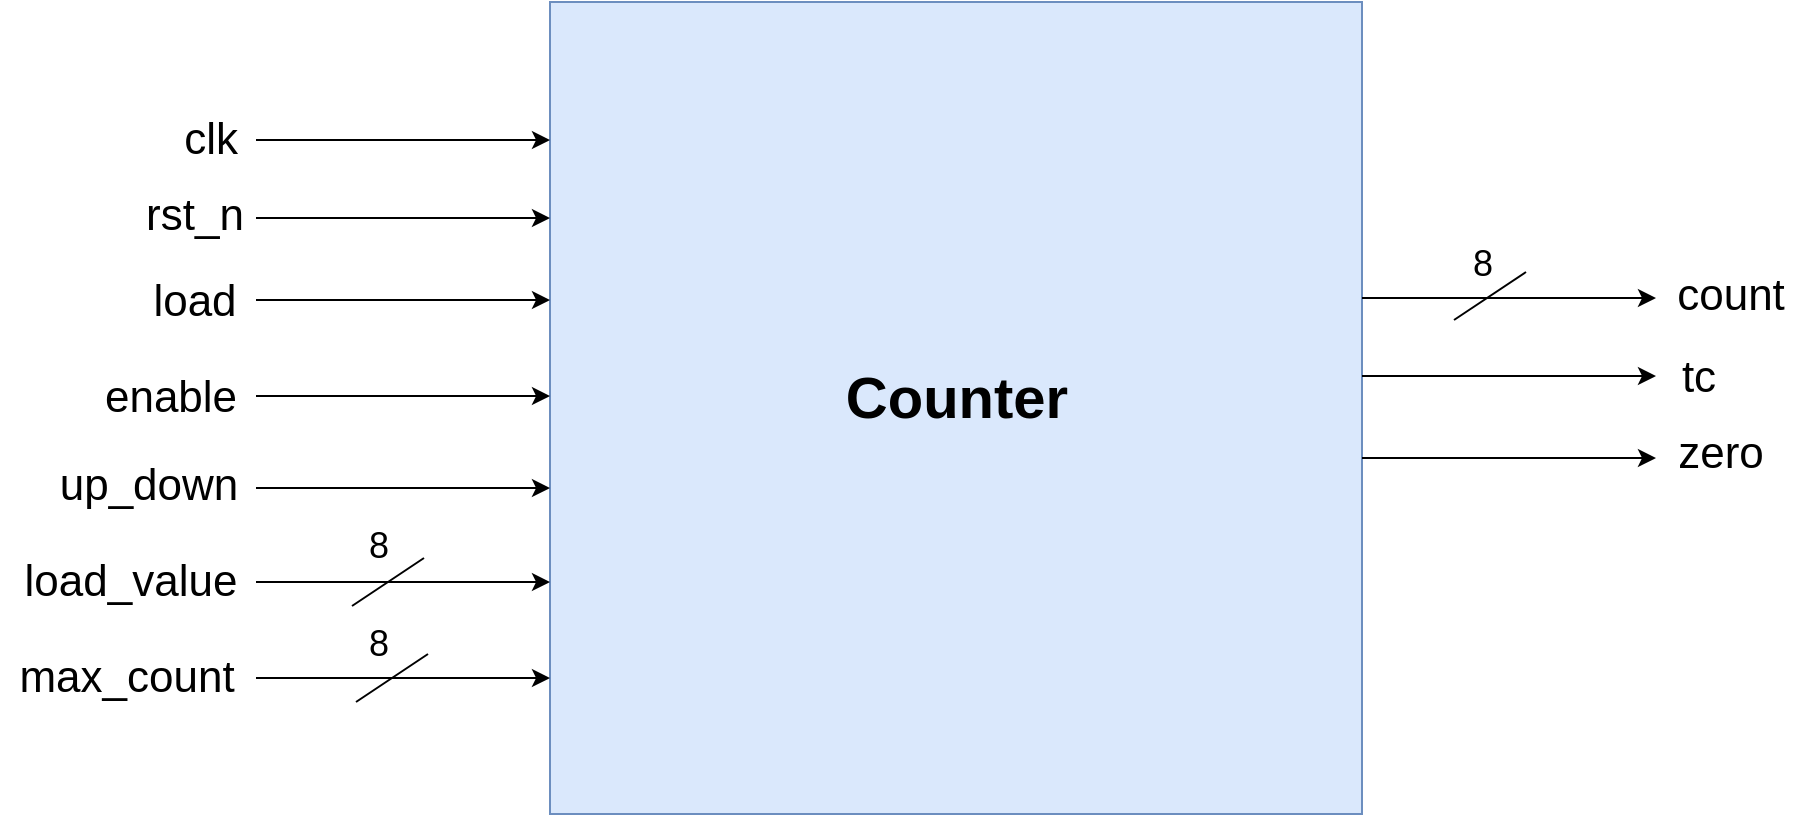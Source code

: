 <mxfile version="26.0.15">
  <diagram name="Page-1" id="fVsUIm3xVm8AyIloQShT">
    <mxGraphModel dx="1985" dy="1398" grid="0" gridSize="10" guides="1" tooltips="1" connect="1" arrows="1" fold="1" page="1" pageScale="1" pageWidth="1700" pageHeight="1100" math="0" shadow="0">
      <root>
        <mxCell id="0" />
        <mxCell id="1" parent="0" />
        <mxCell id="NS8aVvItUbPbWL6hn50g-1" value="" style="whiteSpace=wrap;html=1;aspect=fixed;fillColor=#dae8fc;strokeColor=#6c8ebf;" vertex="1" parent="1">
          <mxGeometry x="700" y="324" width="406" height="406" as="geometry" />
        </mxCell>
        <mxCell id="NS8aVvItUbPbWL6hn50g-2" value="" style="endArrow=classic;html=1;rounded=0;" edge="1" parent="1">
          <mxGeometry width="50" height="50" relative="1" as="geometry">
            <mxPoint x="553" y="393" as="sourcePoint" />
            <mxPoint x="700" y="393" as="targetPoint" />
          </mxGeometry>
        </mxCell>
        <mxCell id="NS8aVvItUbPbWL6hn50g-3" value="" style="endArrow=classic;html=1;rounded=0;" edge="1" parent="1">
          <mxGeometry width="50" height="50" relative="1" as="geometry">
            <mxPoint x="553" y="432" as="sourcePoint" />
            <mxPoint x="700" y="432" as="targetPoint" />
          </mxGeometry>
        </mxCell>
        <mxCell id="NS8aVvItUbPbWL6hn50g-4" value="" style="endArrow=classic;html=1;rounded=0;" edge="1" parent="1">
          <mxGeometry width="50" height="50" relative="1" as="geometry">
            <mxPoint x="553" y="473" as="sourcePoint" />
            <mxPoint x="700" y="473" as="targetPoint" />
          </mxGeometry>
        </mxCell>
        <mxCell id="NS8aVvItUbPbWL6hn50g-5" value="" style="endArrow=classic;html=1;rounded=0;" edge="1" parent="1">
          <mxGeometry width="50" height="50" relative="1" as="geometry">
            <mxPoint x="553" y="521" as="sourcePoint" />
            <mxPoint x="700" y="521" as="targetPoint" />
          </mxGeometry>
        </mxCell>
        <mxCell id="NS8aVvItUbPbWL6hn50g-6" value="" style="endArrow=classic;html=1;rounded=0;" edge="1" parent="1">
          <mxGeometry width="50" height="50" relative="1" as="geometry">
            <mxPoint x="553" y="567" as="sourcePoint" />
            <mxPoint x="700" y="567" as="targetPoint" />
          </mxGeometry>
        </mxCell>
        <mxCell id="NS8aVvItUbPbWL6hn50g-7" value="" style="endArrow=classic;html=1;rounded=0;" edge="1" parent="1">
          <mxGeometry width="50" height="50" relative="1" as="geometry">
            <mxPoint x="553" y="614" as="sourcePoint" />
            <mxPoint x="700" y="614" as="targetPoint" />
          </mxGeometry>
        </mxCell>
        <mxCell id="NS8aVvItUbPbWL6hn50g-8" value="" style="endArrow=classic;html=1;rounded=0;" edge="1" parent="1">
          <mxGeometry width="50" height="50" relative="1" as="geometry">
            <mxPoint x="553" y="662" as="sourcePoint" />
            <mxPoint x="700" y="662" as="targetPoint" />
          </mxGeometry>
        </mxCell>
        <mxCell id="NS8aVvItUbPbWL6hn50g-9" value="" style="endArrow=classic;html=1;rounded=0;" edge="1" parent="1">
          <mxGeometry width="50" height="50" relative="1" as="geometry">
            <mxPoint x="1106" y="472" as="sourcePoint" />
            <mxPoint x="1253" y="472" as="targetPoint" />
          </mxGeometry>
        </mxCell>
        <mxCell id="NS8aVvItUbPbWL6hn50g-10" value="" style="endArrow=classic;html=1;rounded=0;" edge="1" parent="1">
          <mxGeometry width="50" height="50" relative="1" as="geometry">
            <mxPoint x="1106" y="511" as="sourcePoint" />
            <mxPoint x="1253" y="511" as="targetPoint" />
          </mxGeometry>
        </mxCell>
        <mxCell id="NS8aVvItUbPbWL6hn50g-11" value="" style="endArrow=classic;html=1;rounded=0;" edge="1" parent="1">
          <mxGeometry width="50" height="50" relative="1" as="geometry">
            <mxPoint x="1106" y="552" as="sourcePoint" />
            <mxPoint x="1253" y="552" as="targetPoint" />
          </mxGeometry>
        </mxCell>
        <mxCell id="NS8aVvItUbPbWL6hn50g-12" value="&lt;font style=&quot;font-size: 22px;&quot;&gt;count&lt;/font&gt;" style="text;html=1;align=center;verticalAlign=middle;resizable=0;points=[];autosize=1;strokeColor=none;fillColor=none;" vertex="1" parent="1">
          <mxGeometry x="1254" y="452" width="72" height="38" as="geometry" />
        </mxCell>
        <mxCell id="NS8aVvItUbPbWL6hn50g-13" value="&lt;font style=&quot;font-size: 22px;&quot;&gt;tc&lt;/font&gt;" style="text;html=1;align=center;verticalAlign=middle;resizable=0;points=[];autosize=1;strokeColor=none;fillColor=none;" vertex="1" parent="1">
          <mxGeometry x="1256" y="493" width="35" height="38" as="geometry" />
        </mxCell>
        <mxCell id="NS8aVvItUbPbWL6hn50g-14" value="&lt;font style=&quot;font-size: 22px;&quot;&gt;zero&lt;/font&gt;" style="text;html=1;align=center;verticalAlign=middle;resizable=0;points=[];autosize=1;strokeColor=none;fillColor=none;" vertex="1" parent="1">
          <mxGeometry x="1254" y="531" width="61" height="38" as="geometry" />
        </mxCell>
        <mxCell id="NS8aVvItUbPbWL6hn50g-15" value="&lt;font style=&quot;font-size: 22px;&quot;&gt;max_count&lt;/font&gt;" style="text;html=1;align=center;verticalAlign=middle;resizable=0;points=[];autosize=1;strokeColor=none;fillColor=none;" vertex="1" parent="1">
          <mxGeometry x="425" y="643" width="126" height="38" as="geometry" />
        </mxCell>
        <mxCell id="NS8aVvItUbPbWL6hn50g-16" value="&lt;font style=&quot;font-size: 22px;&quot;&gt;load_value&lt;/font&gt;" style="text;html=1;align=center;verticalAlign=middle;resizable=0;points=[];autosize=1;strokeColor=none;fillColor=none;" vertex="1" parent="1">
          <mxGeometry x="428" y="595" width="124" height="38" as="geometry" />
        </mxCell>
        <mxCell id="NS8aVvItUbPbWL6hn50g-17" value="&lt;font style=&quot;font-size: 22px;&quot;&gt;up_down&lt;/font&gt;" style="text;html=1;align=center;verticalAlign=middle;resizable=0;points=[];autosize=1;strokeColor=none;fillColor=none;" vertex="1" parent="1">
          <mxGeometry x="445" y="547" width="107" height="38" as="geometry" />
        </mxCell>
        <mxCell id="NS8aVvItUbPbWL6hn50g-19" value="&lt;font style=&quot;font-size: 22px;&quot;&gt;enable&lt;/font&gt;" style="text;html=1;align=center;verticalAlign=middle;resizable=0;points=[];autosize=1;strokeColor=none;fillColor=none;" vertex="1" parent="1">
          <mxGeometry x="468" y="503" width="84" height="38" as="geometry" />
        </mxCell>
        <mxCell id="NS8aVvItUbPbWL6hn50g-20" value="&lt;font style=&quot;font-size: 22px;&quot;&gt;load&lt;/font&gt;" style="text;html=1;align=center;verticalAlign=middle;resizable=0;points=[];autosize=1;strokeColor=none;fillColor=none;" vertex="1" parent="1">
          <mxGeometry x="492" y="455" width="60" height="38" as="geometry" />
        </mxCell>
        <mxCell id="NS8aVvItUbPbWL6hn50g-21" value="&lt;font style=&quot;font-size: 22px;&quot;&gt;rst_n&lt;/font&gt;" style="text;html=1;align=center;verticalAlign=middle;resizable=0;points=[];autosize=1;strokeColor=none;fillColor=none;" vertex="1" parent="1">
          <mxGeometry x="488" y="412" width="67" height="38" as="geometry" />
        </mxCell>
        <mxCell id="NS8aVvItUbPbWL6hn50g-22" value="&lt;font style=&quot;font-size: 22px;&quot;&gt;clk&lt;/font&gt;" style="text;html=1;align=center;verticalAlign=middle;resizable=0;points=[];autosize=1;strokeColor=none;fillColor=none;" vertex="1" parent="1">
          <mxGeometry x="507" y="374" width="45" height="38" as="geometry" />
        </mxCell>
        <mxCell id="NS8aVvItUbPbWL6hn50g-23" value="" style="endArrow=none;html=1;rounded=0;" edge="1" parent="1">
          <mxGeometry width="50" height="50" relative="1" as="geometry">
            <mxPoint x="601" y="626" as="sourcePoint" />
            <mxPoint x="637" y="602" as="targetPoint" />
          </mxGeometry>
        </mxCell>
        <mxCell id="NS8aVvItUbPbWL6hn50g-24" value="" style="endArrow=none;html=1;rounded=0;" edge="1" parent="1">
          <mxGeometry width="50" height="50" relative="1" as="geometry">
            <mxPoint x="603" y="674" as="sourcePoint" />
            <mxPoint x="639" y="650" as="targetPoint" />
          </mxGeometry>
        </mxCell>
        <mxCell id="NS8aVvItUbPbWL6hn50g-25" value="" style="endArrow=none;html=1;rounded=0;" edge="1" parent="1">
          <mxGeometry width="50" height="50" relative="1" as="geometry">
            <mxPoint x="1152" y="483" as="sourcePoint" />
            <mxPoint x="1188" y="459" as="targetPoint" />
          </mxGeometry>
        </mxCell>
        <mxCell id="NS8aVvItUbPbWL6hn50g-26" value="&lt;font style=&quot;font-size: 18px;&quot;&gt;8&lt;/font&gt;" style="text;html=1;align=center;verticalAlign=middle;resizable=0;points=[];autosize=1;strokeColor=none;fillColor=none;" vertex="1" parent="1">
          <mxGeometry x="600" y="579" width="28" height="34" as="geometry" />
        </mxCell>
        <mxCell id="NS8aVvItUbPbWL6hn50g-27" value="&lt;font style=&quot;font-size: 18px;&quot;&gt;8&lt;/font&gt;" style="text;html=1;align=center;verticalAlign=middle;resizable=0;points=[];autosize=1;strokeColor=none;fillColor=none;" vertex="1" parent="1">
          <mxGeometry x="600" y="628" width="28" height="34" as="geometry" />
        </mxCell>
        <mxCell id="NS8aVvItUbPbWL6hn50g-28" value="&lt;font style=&quot;font-size: 18px;&quot;&gt;8&lt;/font&gt;" style="text;html=1;align=center;verticalAlign=middle;resizable=0;points=[];autosize=1;strokeColor=none;fillColor=none;" vertex="1" parent="1">
          <mxGeometry x="1152" y="438" width="28" height="34" as="geometry" />
        </mxCell>
        <mxCell id="NS8aVvItUbPbWL6hn50g-29" value="&lt;font style=&quot;font-size: 29px;&quot;&gt;&lt;b&gt;Counter&lt;/b&gt;&lt;/font&gt;" style="text;html=1;align=center;verticalAlign=middle;resizable=0;points=[];autosize=1;strokeColor=none;fillColor=none;" vertex="1" parent="1">
          <mxGeometry x="838.5" y="498.5" width="129" height="47" as="geometry" />
        </mxCell>
      </root>
    </mxGraphModel>
  </diagram>
</mxfile>
